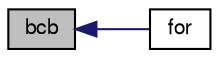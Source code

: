 digraph "bcb"
{
  bgcolor="transparent";
  edge [fontname="FreeSans",fontsize="10",labelfontname="FreeSans",labelfontsize="10"];
  node [fontname="FreeSans",fontsize="10",shape=record];
  rankdir="LR";
  Node2769 [label="bcb",height=0.2,width=0.4,color="black", fillcolor="grey75", style="filled", fontcolor="black"];
  Node2769 -> Node2770 [dir="back",color="midnightblue",fontsize="10",style="solid",fontname="FreeSans"];
  Node2770 [label="for",height=0.2,width=0.4,color="black",URL="$a17900.html#ad479eb5a9201d048935c6e155ab02e8a"];
}
